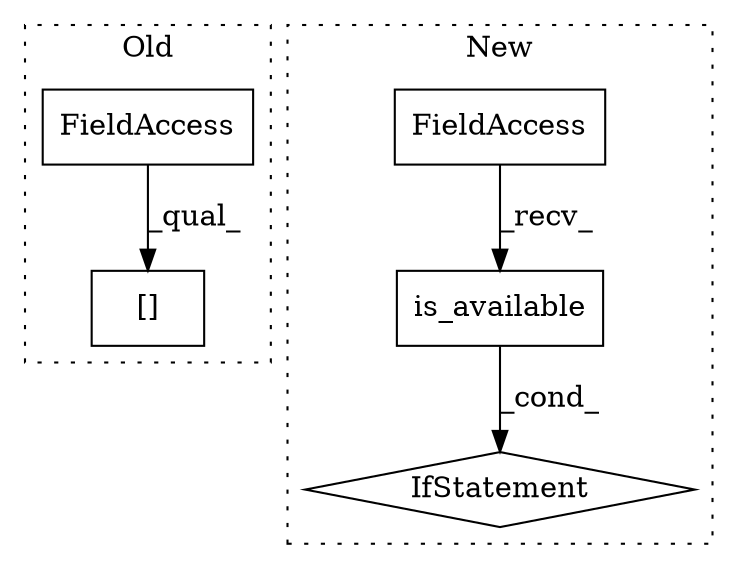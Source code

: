 digraph G {
subgraph cluster0 {
1 [label="[]" a="2" s="2884,2895" l="10,1" shape="box"];
5 [label="FieldAccess" a="22" s="2884" l="4" shape="box"];
label = "Old";
style="dotted";
}
subgraph cluster1 {
2 [label="is_available" a="32" s="5037" l="14" shape="box"];
3 [label="FieldAccess" a="22" s="5026" l="10" shape="box"];
4 [label="IfStatement" a="25" s="5051" l="3" shape="diamond"];
label = "New";
style="dotted";
}
2 -> 4 [label="_cond_"];
3 -> 2 [label="_recv_"];
5 -> 1 [label="_qual_"];
}